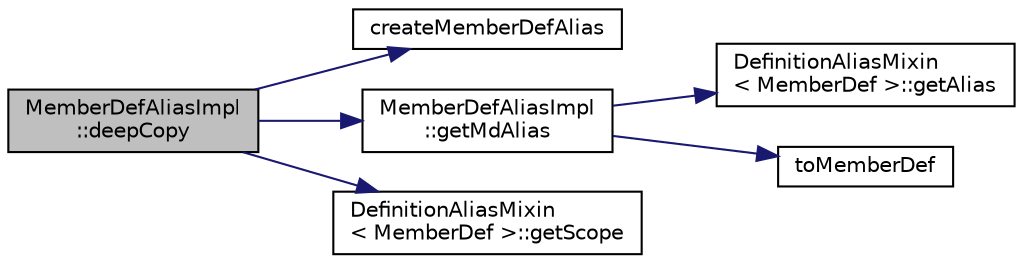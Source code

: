 digraph "MemberDefAliasImpl::deepCopy"
{
 // LATEX_PDF_SIZE
  edge [fontname="Helvetica",fontsize="10",labelfontname="Helvetica",labelfontsize="10"];
  node [fontname="Helvetica",fontsize="10",shape=record];
  rankdir="LR";
  Node1 [label="MemberDefAliasImpl\l::deepCopy",height=0.2,width=0.4,color="black", fillcolor="grey75", style="filled", fontcolor="black",tooltip=" "];
  Node1 -> Node2 [color="midnightblue",fontsize="10",style="solid"];
  Node2 [label="createMemberDefAlias",height=0.2,width=0.4,color="black", fillcolor="white", style="filled",URL="$memberdef_8cpp.html#ae281f621b63827b091af77cc24c025fd",tooltip=" "];
  Node1 -> Node3 [color="midnightblue",fontsize="10",style="solid"];
  Node3 [label="MemberDefAliasImpl\l::getMdAlias",height=0.2,width=0.4,color="black", fillcolor="white", style="filled",URL="$classMemberDefAliasImpl.html#aa35f82a07125e195a28330a8b761dd53",tooltip=" "];
  Node3 -> Node4 [color="midnightblue",fontsize="10",style="solid"];
  Node4 [label="DefinitionAliasMixin\l\< MemberDef \>::getAlias",height=0.2,width=0.4,color="black", fillcolor="white", style="filled",URL="$classDefinitionAliasMixin.html#a69970921105b4e7d6aebca0b297a9393",tooltip=" "];
  Node3 -> Node5 [color="midnightblue",fontsize="10",style="solid"];
  Node5 [label="toMemberDef",height=0.2,width=0.4,color="black", fillcolor="white", style="filled",URL="$memberdef_8cpp.html#af5b90e1ee6115fc2c7c6ce672c3dd157",tooltip=" "];
  Node1 -> Node6 [color="midnightblue",fontsize="10",style="solid"];
  Node6 [label="DefinitionAliasMixin\l\< MemberDef \>::getScope",height=0.2,width=0.4,color="black", fillcolor="white", style="filled",URL="$classDefinitionAliasMixin.html#a9fa006e6df908d4b1a998f48e06ffd14",tooltip=" "];
}
